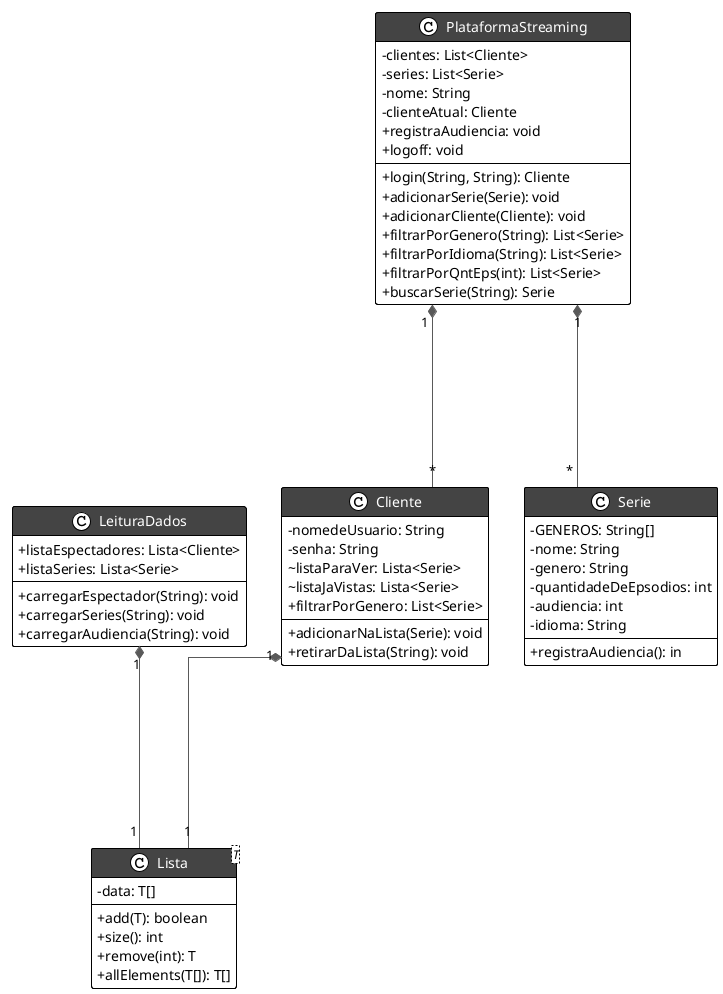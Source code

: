 @startuml

!theme plain
top to bottom direction
skinparam linetype ortho
skinparam classAttributeIconSize 0
skinparam classFontColor automatic
skinparam classHeaderBackgroundColor #444

class Cliente {
  - nomedeUsuario: String
  - senha: String
  ~ listaParaVer: Lista<Serie>
  ~ listaJaVistas: Lista<Serie>
  + adicionarNaLista(Serie): void
  + retirarDaLista(String): void
  + filtrarPorGenero: List<Serie>
}

class LeituraDados {
  +listaEspectadores: Lista<Cliente>
  +listaSeries: Lista<Serie>
  + carregarEspectador(String): void
  + carregarSeries(String): void
  + carregarAudiencia(String): void
}

class Lista<T> {
  - data: T[]
  + add(T): boolean
  + size(): int
  + remove(int): T
  + allElements(T[]): T[]
}

class PlataformaStreaming {
  - clientes: List<Cliente>
  - series: List<Serie>
  - nome: String
  - clienteAtual: Cliente
  + login(String, String): Cliente
  + adicionarSerie(Serie): void
  + adicionarCliente(Cliente): void
  + filtrarPorGenero(String): List<Serie>
  + filtrarPorIdioma(String): List<Serie>
  + filtrarPorQntEps(int): List<Serie>
  + registraAudiencia: void
  + logoff: void
  + buscarSerie(String): Serie
}

class Serie {
  - GENEROS: String[]
  - nome: String
  - genero: String
  - quantidadeDeEpsodios: int
  - audiencia: int
  - idioma: String
  + registraAudiencia(): in

}

Cliente             "1" *--[#595959,plain]-- "1" Lista
LeituraDados        "1" *--[#595959,plain]-- "1" Lista
PlataformaStreaming "1" *--[#595959,plain]-- "*" Cliente
PlataformaStreaming "1" *--[#595959,plain]-- "*" Serie
@enduml
